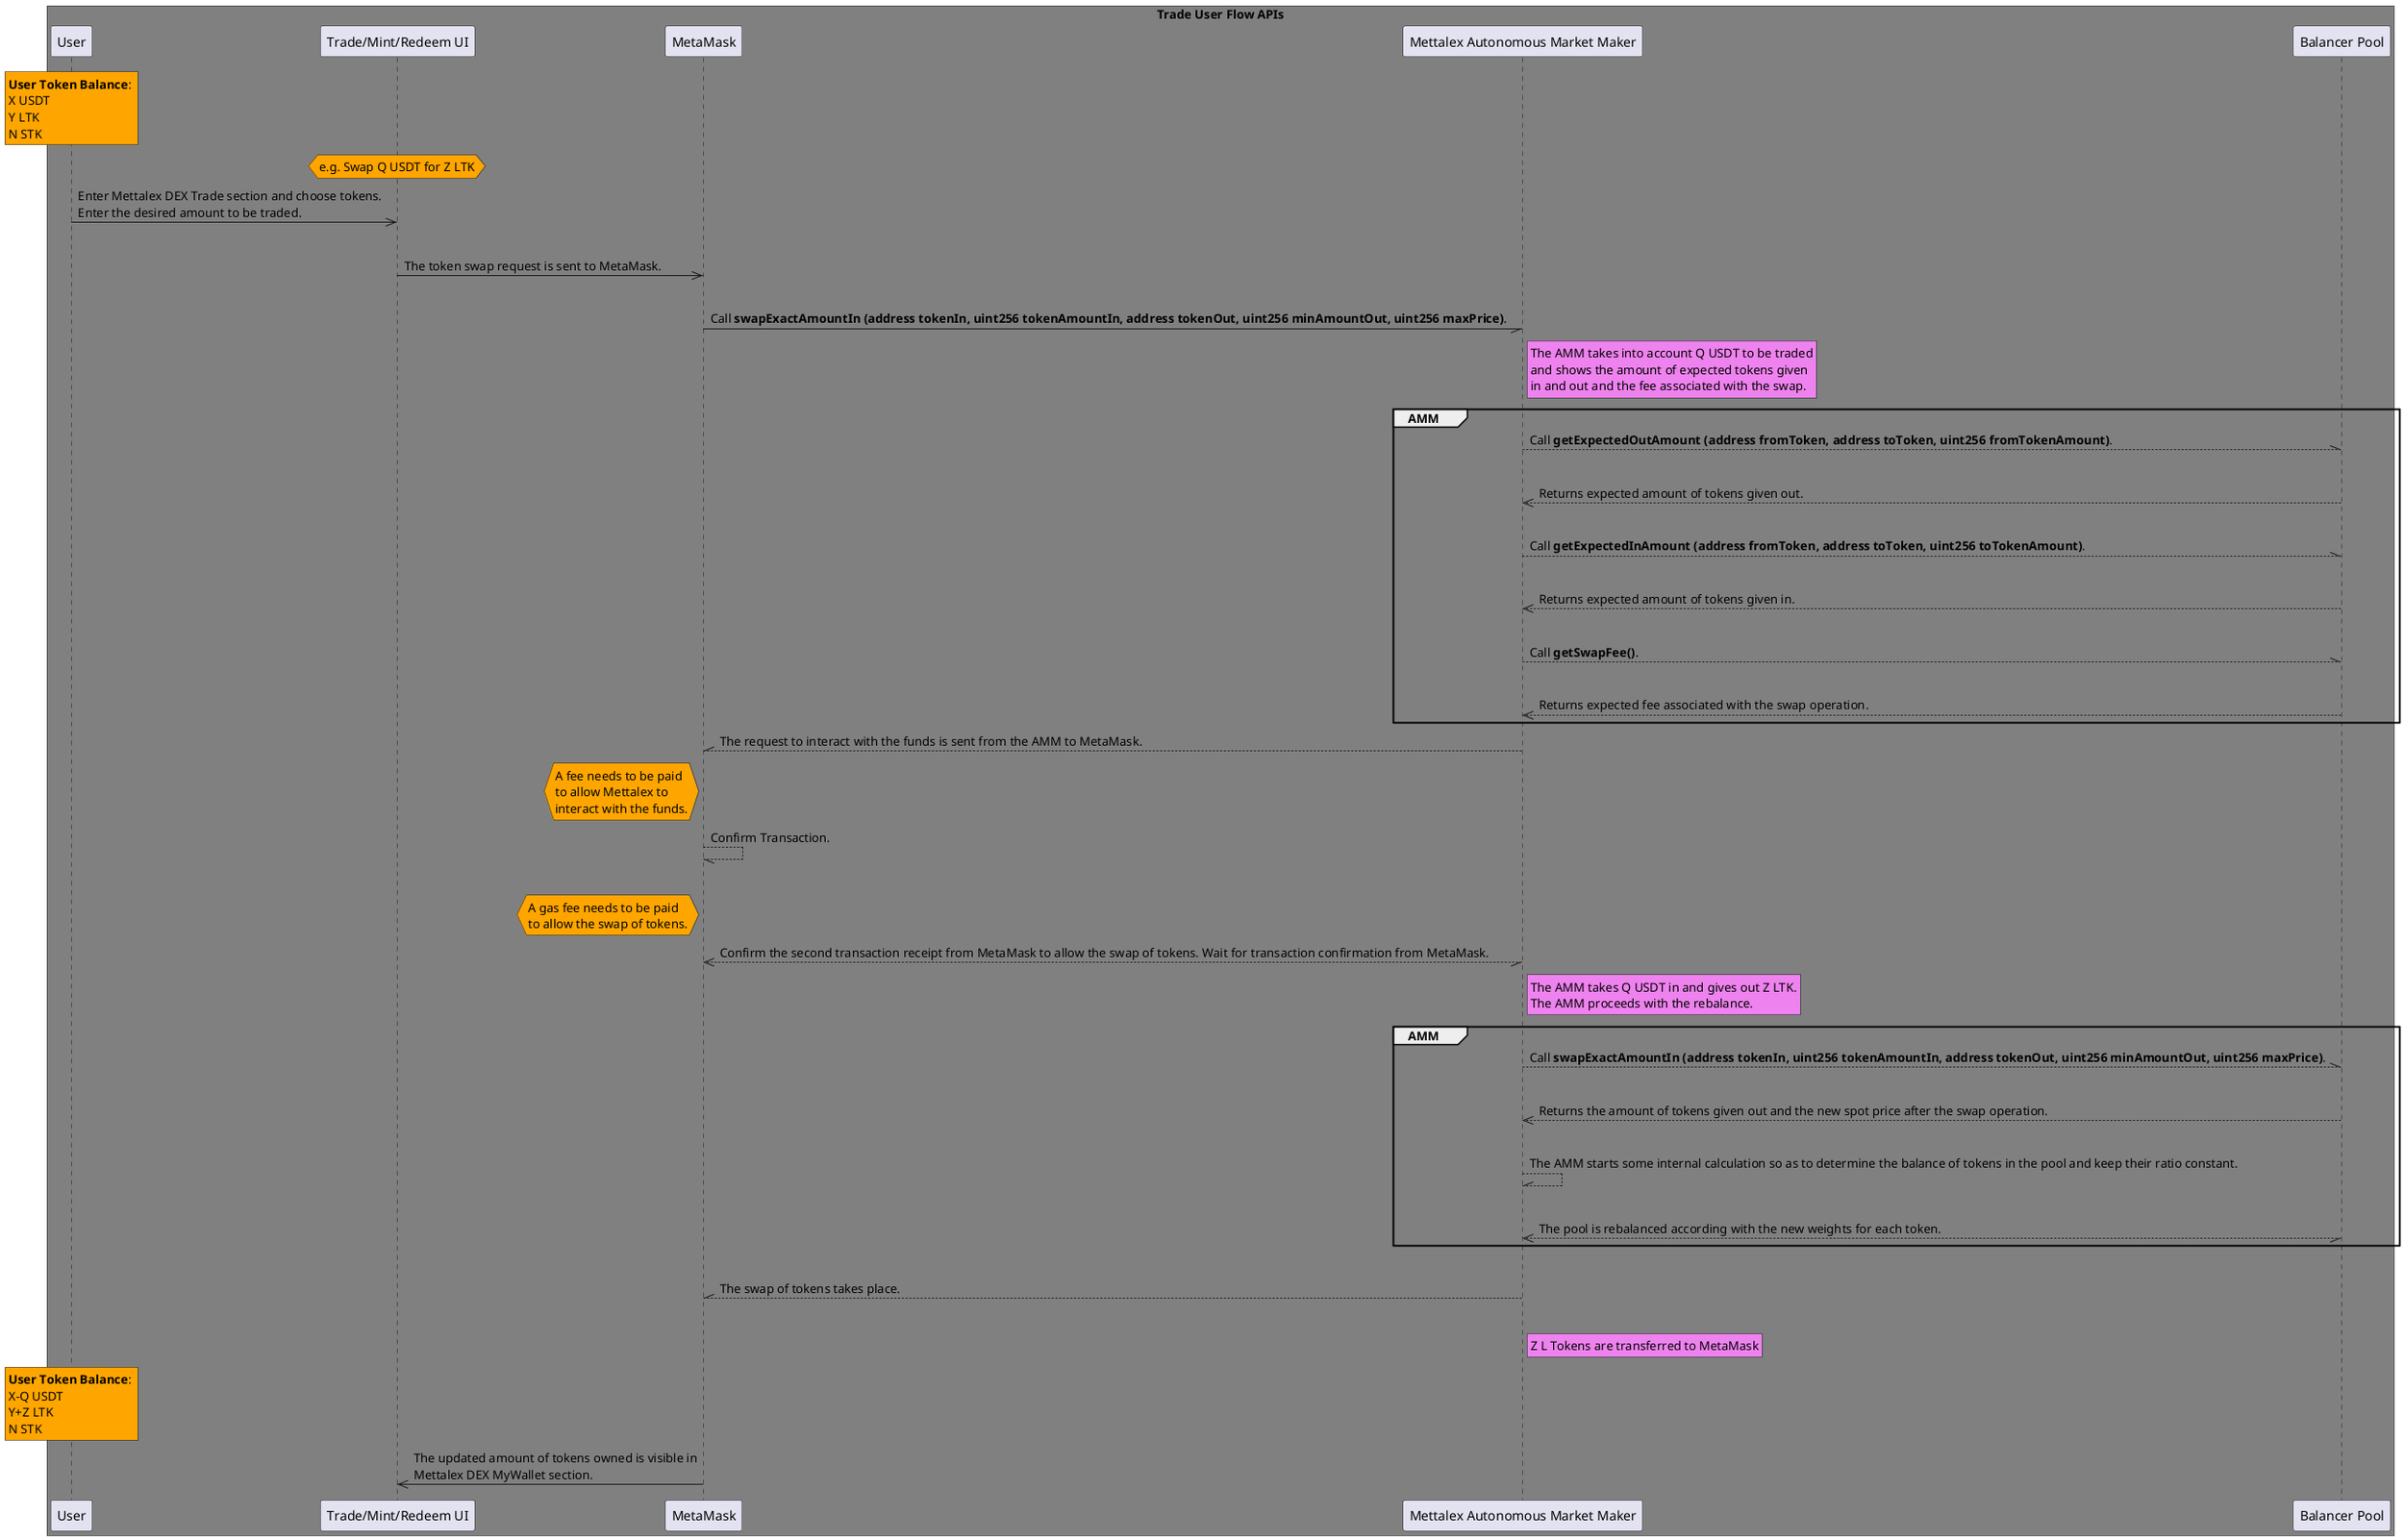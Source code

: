 @startuml

box "Trade User Flow APIs" #grey
participant "User" as user
participant "Trade/Mint/Redeem UI" as UI
participant "MetaMask" as MM
participant "Mettalex Autonomous Market Maker" as AMM
participant "Balancer Pool" as BPool

end box

rnote over user #orange: **User Token Balance**: \nX USDT \nY LTK \nN STK
hnote over UI #orange: e.g. Swap Q USDT for Z LTK

user ->> UI: Enter Mettalex DEX Trade section and choose tokens.\nEnter the desired amount to be traded.
|||
UI ->> MM: The token swap request is sent to MetaMask.
|||
MM -// AMM: Call **swapExactAmountIn (address tokenIn, uint256 tokenAmountIn, address tokenOut, uint256 minAmountOut, uint256 maxPrice)**.

rnote right of AMM #violet: The AMM takes into account Q USDT to be traded\nand shows the amount of expected tokens given\nin and out and the fee associated with the swap.

group AMM
AMM --\\ BPool: Call **getExpectedOutAmount (address fromToken, address toToken, uint256 fromTokenAmount)**.
|||
BPool -->> AMM: Returns expected amount of tokens given out.
|||
AMM --\\ BPool: Call **getExpectedInAmount (address fromToken, address toToken, uint256 toTokenAmount)**.
|||
BPool -->> AMM: Returns expected amount of tokens given in.
|||
AMM --\\ BPool: Call **getSwapFee()**.
|||
BPool -->> AMM: Returns expected fee associated with the swap operation.
end group

AMM --\\ MM: The request to interact with the funds is sent from the AMM to MetaMask.

hnote left of MM #orange: A fee needs to be paid\nto allow Mettalex to\ninteract with the funds.

MM --// MM: Confirm Transaction.
|||
hnote left of MM #orange: A gas fee needs to be paid\nto allow the swap of tokens.

MM \\--// AMM: Confirm the second transaction receipt from MetaMask to allow the swap of tokens. Wait for transaction confirmation from MetaMask.

rnote right of AMM #violet: The AMM takes Q USDT in and gives out Z LTK.\nThe AMM proceeds with the rebalance.

group AMM
AMM --\\ BPool: Call **swapExactAmountIn (address tokenIn, uint256 tokenAmountIn, address tokenOut, uint256 minAmountOut, uint256 maxPrice)**.
|||
BPool -->> AMM: Returns the amount of tokens given out and the new spot price after the swap operation.
|||
AMM --\\ AMM: The AMM starts some internal calculation so as to determine the balance of tokens in the pool and keep their ratio constant.
|||
AMM \\-->> BPool: The pool is rebalanced according with the new weights for each token.
end group
|||
AMM --\\ MM: The swap of tokens takes place.
|||
rnote right of AMM #violet: Z L Tokens are transferred to MetaMask
rnote over user #orange: **User Token Balance**: \nX-Q USDT \nY+Z LTK \nN STK

MM ->> UI: The updated amount of tokens owned is visible in\nMettalex DEX MyWallet section.


@enduml
